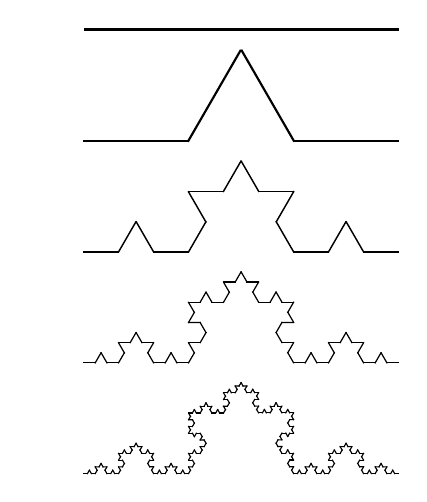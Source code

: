 % Les similitudes : shift=translation, scale = homothÃÂÃÂ©tie, rotate = angle (en degrÃÂÃÂ©)
\newcommand\simone{\begin{scope}[shift={(0,0)}, scale={1/3}, rotate=0]}
\newcommand\simtwo{\begin{scope}[shift={({1/3},0)}, scale={1/3}, rotate=60]}                   
\newcommand\simthree{\begin{scope}[shift={({1/2},0.289)}, scale={1/3}, rotate=-60]}                     
\newcommand\simfour{\begin{scope}[shift={({2/3},0)}, scale={1/3}, rotate=0]} 

% La figure initiale
%\newcommand\initfigure{\fill (0,0)--++(0:1)--++(120:1)--cycle;}
%\newcommand\initfigure{\fill (0.5,0.433) circle (1.3cm);}
\newcommand\initfigure{\draw (0,0)--++(0,.01)--++(1,0)--++(0,-.01)--cycle;}
%\newcommand\initfigure{\fill (0,0)--++(0,0.5)--++(0.5,0)--++(0,-0.5)--cycle;}

% Le programme rÃÂÃÂ©cursif
\newcommand{\ifs}[2]{% #1 the counter, #2 the instructions
                          \ifnum #1 < 0% stop now
                          #2%
                          %\relax% Relax, max, on ne fait rien, c'est terminÃÂÃÂ©.
                          \else%
                          \count255=#1%
                          \advance\count255 by -1%
                          \simone
                             \ifs{\number\count255}{#2};                          
                          \end{scope};

                          \simtwo
                             \ifs{\number\count255}{#2};                          
                          \end{scope};

                          \simthree
                             \ifs{\number\count255}{#2};                          
                          \end{scope};

                          \simfour
                             \ifs{\number\count255}{#2};                          
                          \end{scope};
                          \fi%
}

\begin{tikzpicture}[scale=4]
  \fill (0,0)--++(0,.01)--++(1,0)--++(0,-.01)--cycle;

  \begin{scope}[yshift=-10]
    \ifs{0}{\initfigure}
  \end{scope}
%   \draw[->,>=latex] (40:1.05) to[bend right=10] (88:0.95);
    \begin{scope}[yshift=-20]
    \ifs{1}{\initfigure}
  \end{scope}

    \begin{scope}[yshift=-30]
    \ifs{2}{\initfigure}
  \end{scope}

    \begin{scope}[yshift=-40]
    \ifs{3}{\initfigure}
  \end{scope}
 % \ifs{4}{\initfigure}
\end{tikzpicture}